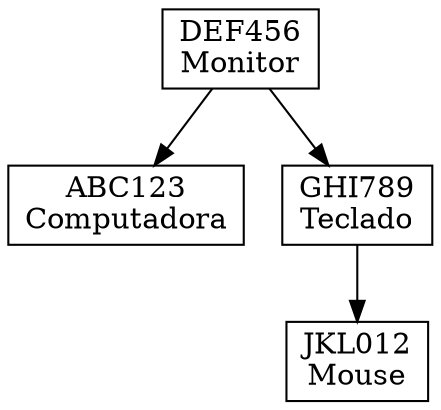 digraph AVLTree {
    // Configuración del grafo
    node [shape = record; height = .1;];
    
    // Definir nodos
    node1 [label = "DEF456\nMonitor";];
    node2 [label = "ABC123\nComputadora";];
    node3 [label = "GHI789\nTeclado";];
    node4 [label = "JKL012\nMouse";];
    
    // Definir conexiones
    node1 -> node2;
    // DEF456 -> ABC123
    node1 -> node3;
    // DEF456 -> GHI789
    node3 -> node4;
    // GHI789 -> JKL012
}